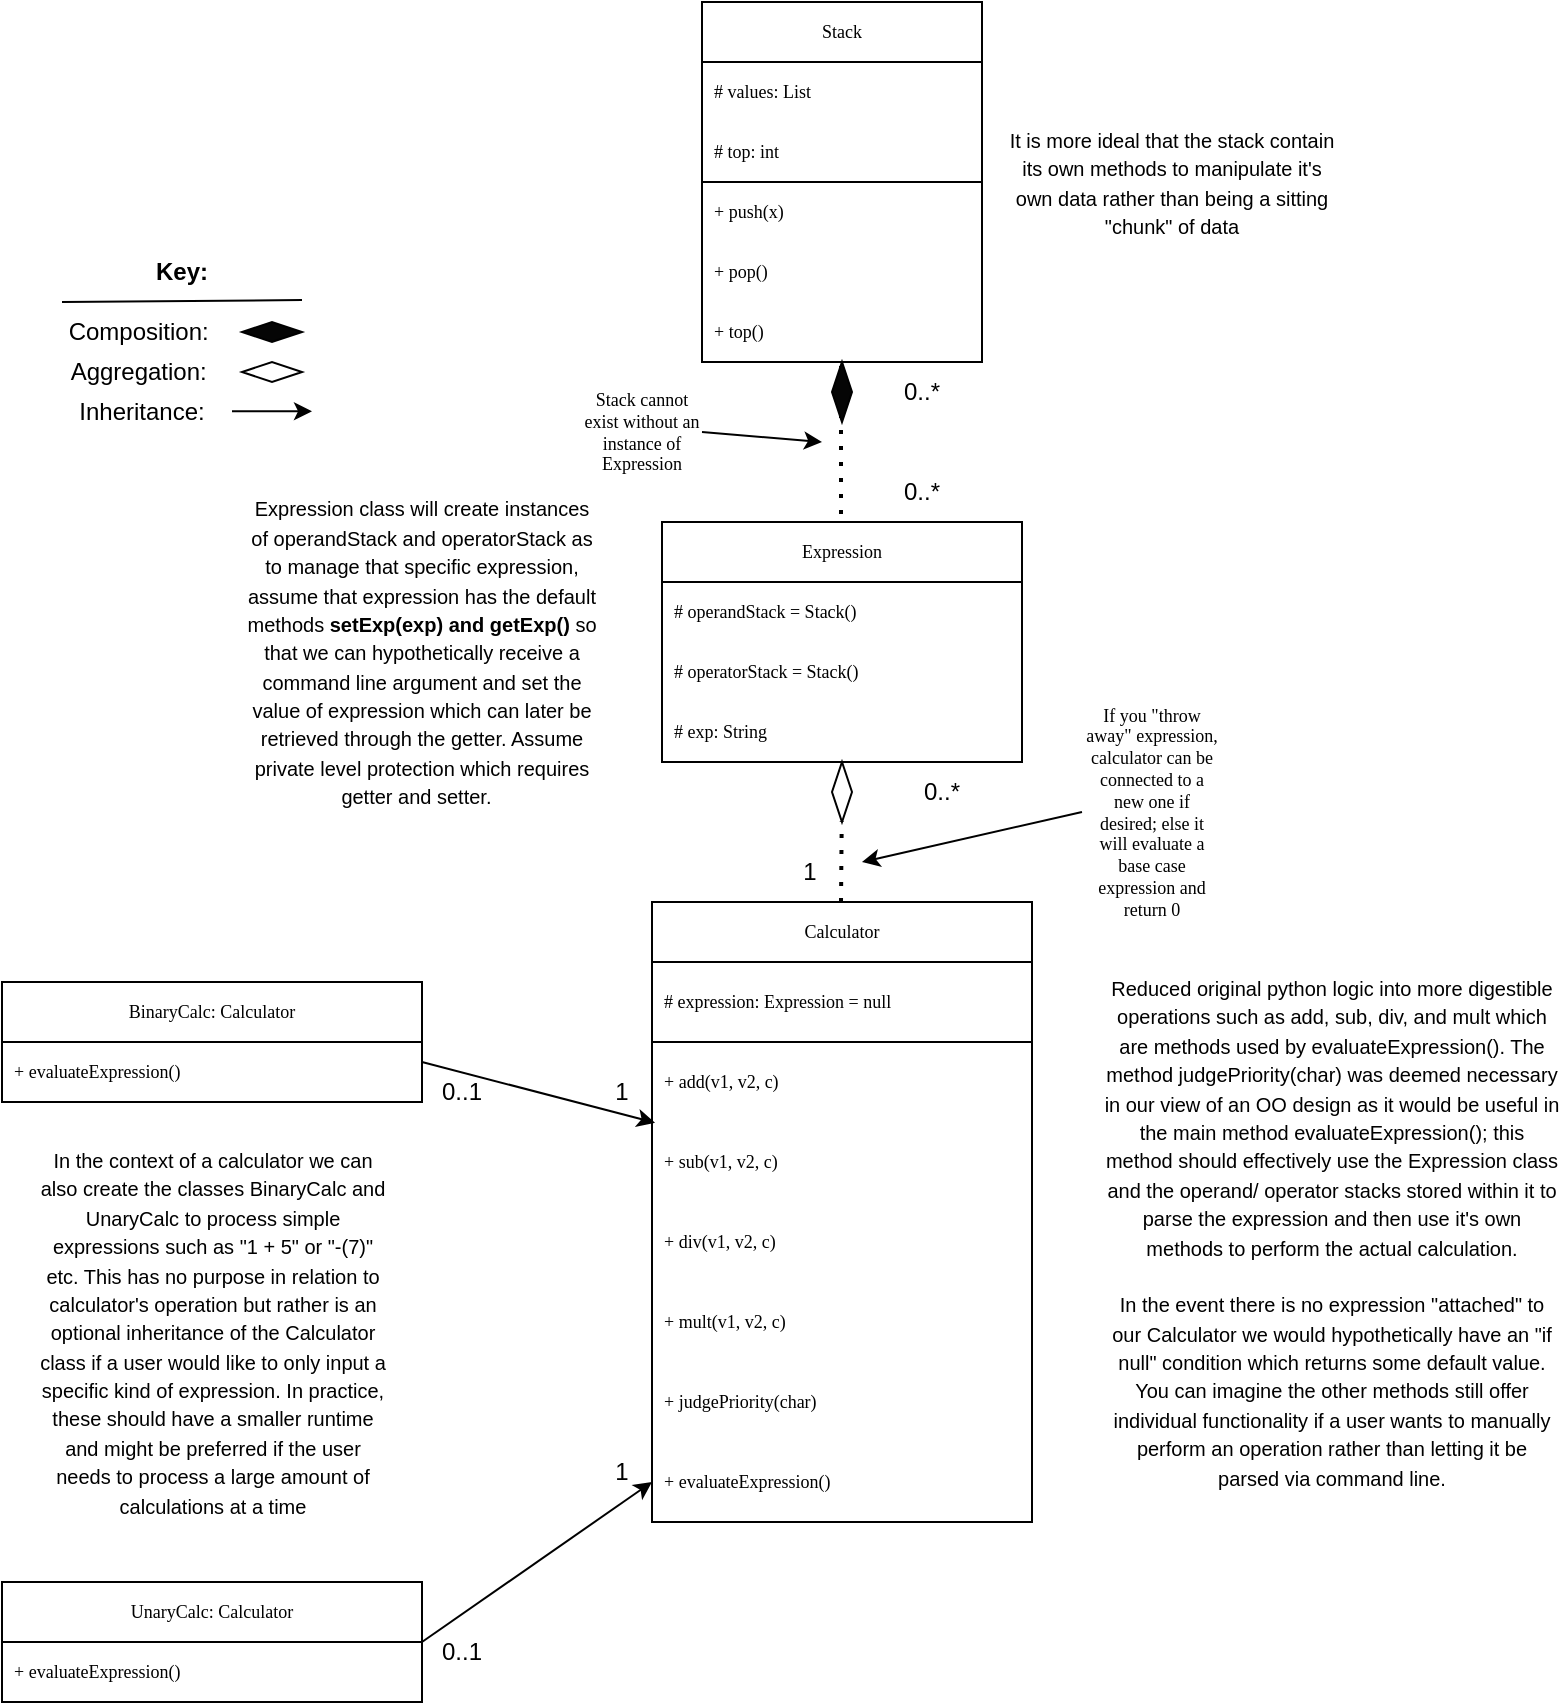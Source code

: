 <mxfile version="23.1.5" type="github">
  <diagram id="C5RBs43oDa-KdzZeNtuy" name="Page-1">
    <mxGraphModel dx="794" dy="459" grid="1" gridSize="10" guides="1" tooltips="1" connect="1" arrows="1" fold="1" page="1" pageScale="1" pageWidth="827" pageHeight="1169" math="0" shadow="0">
      <root>
        <mxCell id="WIyWlLk6GJQsqaUBKTNV-0" />
        <mxCell id="WIyWlLk6GJQsqaUBKTNV-1" parent="WIyWlLk6GJQsqaUBKTNV-0" />
        <mxCell id="__7aa9Ticv8BTrV1trAX-0" value="Stack" style="swimlane;fontStyle=0;childLayout=stackLayout;horizontal=1;startSize=30;horizontalStack=0;resizeParent=1;resizeParentMax=0;resizeLast=0;collapsible=1;marginBottom=0;whiteSpace=wrap;html=1;fontSize=9;fontFamily=Verdana;" parent="WIyWlLk6GJQsqaUBKTNV-1" vertex="1">
          <mxGeometry x="360" y="20" width="140" height="180" as="geometry" />
        </mxCell>
        <mxCell id="__7aa9Ticv8BTrV1trAX-1" value="# values: List" style="text;strokeColor=none;fillColor=none;align=left;verticalAlign=middle;spacingLeft=4;spacingRight=4;overflow=hidden;points=[[0,0.5],[1,0.5]];portConstraint=eastwest;rotatable=0;whiteSpace=wrap;html=1;fontSize=9;fontFamily=Verdana;" parent="__7aa9Ticv8BTrV1trAX-0" vertex="1">
          <mxGeometry y="30" width="140" height="30" as="geometry" />
        </mxCell>
        <mxCell id="__7aa9Ticv8BTrV1trAX-2" value="# top: int" style="text;strokeColor=none;fillColor=none;align=left;verticalAlign=middle;spacingLeft=4;spacingRight=4;overflow=hidden;points=[[0,0.5],[1,0.5]];portConstraint=eastwest;rotatable=0;whiteSpace=wrap;html=1;perimeterSpacing=4;fontSize=9;fontFamily=Verdana;" parent="__7aa9Ticv8BTrV1trAX-0" vertex="1">
          <mxGeometry y="60" width="140" height="30" as="geometry" />
        </mxCell>
        <mxCell id="X_dZzA1Fd2ce8JBZJcsr-10" value="" style="endArrow=none;html=1;rounded=0;" parent="__7aa9Ticv8BTrV1trAX-0" edge="1">
          <mxGeometry width="50" height="50" relative="1" as="geometry">
            <mxPoint y="90" as="sourcePoint" />
            <mxPoint x="140" y="90" as="targetPoint" />
          </mxGeometry>
        </mxCell>
        <mxCell id="X_dZzA1Fd2ce8JBZJcsr-5" value="+ push(x)" style="text;strokeColor=none;fillColor=none;align=left;verticalAlign=middle;spacingLeft=4;spacingRight=4;overflow=hidden;points=[[0,0.5],[1,0.5]];portConstraint=eastwest;rotatable=0;whiteSpace=wrap;html=1;perimeterSpacing=4;fontSize=9;fontFamily=Verdana;" parent="__7aa9Ticv8BTrV1trAX-0" vertex="1">
          <mxGeometry y="90" width="140" height="30" as="geometry" />
        </mxCell>
        <mxCell id="X_dZzA1Fd2ce8JBZJcsr-7" value="+ pop()" style="text;strokeColor=none;fillColor=none;align=left;verticalAlign=middle;spacingLeft=4;spacingRight=4;overflow=hidden;points=[[0,0.5],[1,0.5]];portConstraint=eastwest;rotatable=0;whiteSpace=wrap;html=1;perimeterSpacing=4;fontSize=9;fontFamily=Verdana;" parent="__7aa9Ticv8BTrV1trAX-0" vertex="1">
          <mxGeometry y="120" width="140" height="30" as="geometry" />
        </mxCell>
        <mxCell id="X_dZzA1Fd2ce8JBZJcsr-6" value="+ top()" style="text;strokeColor=none;fillColor=none;align=left;verticalAlign=middle;spacingLeft=4;spacingRight=4;overflow=hidden;points=[[0,0.5],[1,0.5]];portConstraint=eastwest;rotatable=0;whiteSpace=wrap;html=1;perimeterSpacing=4;fontSize=9;fontFamily=Verdana;" parent="__7aa9Ticv8BTrV1trAX-0" vertex="1">
          <mxGeometry y="150" width="140" height="30" as="geometry" />
        </mxCell>
        <mxCell id="zj9nEusKQUSDWfUNJ4dz-4" value="Calculator" style="swimlane;fontStyle=0;childLayout=stackLayout;horizontal=1;startSize=30;horizontalStack=0;resizeParent=1;resizeParentMax=0;resizeLast=0;collapsible=1;marginBottom=0;whiteSpace=wrap;html=1;fontSize=9;fontFamily=Verdana;" parent="WIyWlLk6GJQsqaUBKTNV-1" vertex="1">
          <mxGeometry x="335" y="470" width="190" height="310" as="geometry" />
        </mxCell>
        <mxCell id="TLz8Zv02OLpcTSxIptnl-0" value="# expression: Expression = null" style="text;strokeColor=none;fillColor=none;align=left;verticalAlign=middle;spacingLeft=4;spacingRight=4;overflow=hidden;points=[[0,0.5],[1,0.5]];portConstraint=eastwest;rotatable=0;whiteSpace=wrap;html=1;fontSize=9;fontFamily=Verdana;flipH=1;direction=east;" parent="zj9nEusKQUSDWfUNJ4dz-4" vertex="1">
          <mxGeometry y="30" width="190" height="40" as="geometry" />
        </mxCell>
        <mxCell id="TLz8Zv02OLpcTSxIptnl-3" value="" style="endArrow=none;html=1;rounded=0;fontSize=9;fontFamily=Verdana;" parent="zj9nEusKQUSDWfUNJ4dz-4" edge="1">
          <mxGeometry width="50" height="50" relative="1" as="geometry">
            <mxPoint y="70" as="sourcePoint" />
            <mxPoint x="190" y="70" as="targetPoint" />
          </mxGeometry>
        </mxCell>
        <mxCell id="X_dZzA1Fd2ce8JBZJcsr-1" value="+ add(v1, v2, c)" style="text;strokeColor=none;fillColor=none;align=left;verticalAlign=middle;spacingLeft=4;spacingRight=4;overflow=hidden;points=[[0,0.5],[1,0.5]];portConstraint=eastwest;rotatable=0;whiteSpace=wrap;html=1;fontSize=9;fontFamily=Verdana;flipH=1;direction=east;" parent="zj9nEusKQUSDWfUNJ4dz-4" vertex="1">
          <mxGeometry y="70" width="190" height="40" as="geometry" />
        </mxCell>
        <mxCell id="X_dZzA1Fd2ce8JBZJcsr-2" value="+ sub(v1, v2, c)" style="text;strokeColor=none;fillColor=none;align=left;verticalAlign=middle;spacingLeft=4;spacingRight=4;overflow=hidden;points=[[0,0.5],[1,0.5]];portConstraint=eastwest;rotatable=0;whiteSpace=wrap;html=1;fontSize=9;fontFamily=Verdana;flipH=1;direction=east;" parent="zj9nEusKQUSDWfUNJ4dz-4" vertex="1">
          <mxGeometry y="110" width="190" height="40" as="geometry" />
        </mxCell>
        <mxCell id="X_dZzA1Fd2ce8JBZJcsr-4" value="+ div(v1, v2, c)" style="text;strokeColor=none;fillColor=none;align=left;verticalAlign=middle;spacingLeft=4;spacingRight=4;overflow=hidden;points=[[0,0.5],[1,0.5]];portConstraint=eastwest;rotatable=0;whiteSpace=wrap;html=1;fontSize=9;fontFamily=Verdana;flipH=1;direction=east;" parent="zj9nEusKQUSDWfUNJ4dz-4" vertex="1">
          <mxGeometry y="150" width="190" height="40" as="geometry" />
        </mxCell>
        <mxCell id="X_dZzA1Fd2ce8JBZJcsr-3" value="+ mult(v1, v2, c)" style="text;strokeColor=none;fillColor=none;align=left;verticalAlign=middle;spacingLeft=4;spacingRight=4;overflow=hidden;points=[[0,0.5],[1,0.5]];portConstraint=eastwest;rotatable=0;whiteSpace=wrap;html=1;fontSize=9;fontFamily=Verdana;flipH=1;direction=east;" parent="zj9nEusKQUSDWfUNJ4dz-4" vertex="1">
          <mxGeometry y="190" width="190" height="40" as="geometry" />
        </mxCell>
        <mxCell id="X_dZzA1Fd2ce8JBZJcsr-14" value="+ judgePriority(char)" style="text;strokeColor=none;fillColor=none;align=left;verticalAlign=middle;spacingLeft=4;spacingRight=4;overflow=hidden;points=[[0,0.5],[1,0.5]];portConstraint=eastwest;rotatable=0;whiteSpace=wrap;html=1;fontSize=9;fontFamily=Verdana;flipH=1;direction=east;" parent="zj9nEusKQUSDWfUNJ4dz-4" vertex="1">
          <mxGeometry y="230" width="190" height="40" as="geometry" />
        </mxCell>
        <mxCell id="niL1JPbhFjUYnsxkRV-l-20" value="+ evaluateExpression()" style="text;strokeColor=none;fillColor=none;align=left;verticalAlign=middle;spacingLeft=4;spacingRight=4;overflow=hidden;points=[[0,0.5],[1,0.5]];portConstraint=eastwest;rotatable=0;whiteSpace=wrap;html=1;fontSize=9;fontFamily=Verdana;flipH=1;direction=east;" parent="zj9nEusKQUSDWfUNJ4dz-4" vertex="1">
          <mxGeometry y="270" width="190" height="40" as="geometry" />
        </mxCell>
        <mxCell id="zj9nEusKQUSDWfUNJ4dz-17" value="Expression" style="swimlane;fontStyle=0;childLayout=stackLayout;horizontal=1;startSize=30;horizontalStack=0;resizeParent=1;resizeParentMax=0;resizeLast=0;collapsible=1;marginBottom=0;whiteSpace=wrap;html=1;fontFamily=Verdana;fontSize=9;" parent="WIyWlLk6GJQsqaUBKTNV-1" vertex="1">
          <mxGeometry x="340" y="280" width="180" height="120" as="geometry" />
        </mxCell>
        <mxCell id="56Pns6lvImBQ5yIenC74-6" value="# operandStack = Stack()" style="text;strokeColor=none;fillColor=none;align=left;verticalAlign=middle;spacingLeft=4;spacingRight=4;overflow=hidden;points=[[0,0.5],[1,0.5]];portConstraint=eastwest;rotatable=0;whiteSpace=wrap;html=1;fontFamily=Verdana;fontSize=9;" parent="zj9nEusKQUSDWfUNJ4dz-17" vertex="1">
          <mxGeometry y="30" width="180" height="30" as="geometry" />
        </mxCell>
        <mxCell id="X_dZzA1Fd2ce8JBZJcsr-13" value="# operatorStack = Stack()" style="text;strokeColor=none;fillColor=none;align=left;verticalAlign=middle;spacingLeft=4;spacingRight=4;overflow=hidden;points=[[0,0.5],[1,0.5]];portConstraint=eastwest;rotatable=0;whiteSpace=wrap;html=1;fontFamily=Verdana;fontSize=9;" parent="zj9nEusKQUSDWfUNJ4dz-17" vertex="1">
          <mxGeometry y="60" width="180" height="30" as="geometry" />
        </mxCell>
        <mxCell id="TLz8Zv02OLpcTSxIptnl-4" value="# exp: String" style="text;strokeColor=none;fillColor=none;align=left;verticalAlign=middle;spacingLeft=4;spacingRight=4;overflow=hidden;points=[[0,0.5],[1,0.5]];portConstraint=eastwest;rotatable=0;whiteSpace=wrap;html=1;fontFamily=Verdana;fontSize=9;" parent="zj9nEusKQUSDWfUNJ4dz-17" vertex="1">
          <mxGeometry y="90" width="180" height="30" as="geometry" />
        </mxCell>
        <mxCell id="X_dZzA1Fd2ce8JBZJcsr-11" value="" style="endArrow=none;html=1;rounded=0;" parent="zj9nEusKQUSDWfUNJ4dz-17" edge="1">
          <mxGeometry width="50" height="50" relative="1" as="geometry">
            <mxPoint y="120" as="sourcePoint" />
            <mxPoint x="180" y="120" as="targetPoint" />
          </mxGeometry>
        </mxCell>
        <mxCell id="niL1JPbhFjUYnsxkRV-l-7" value="&lt;font style=&quot;font-size: 9px;&quot;&gt;Stack cannot exist without an instance of Expression&lt;/font&gt;" style="text;html=1;strokeColor=none;fillColor=none;align=center;verticalAlign=middle;whiteSpace=wrap;rounded=0;fontSize=9;fontFamily=Verdana;" parent="WIyWlLk6GJQsqaUBKTNV-1" vertex="1">
          <mxGeometry x="300" y="220" width="60" height="30" as="geometry" />
        </mxCell>
        <mxCell id="niL1JPbhFjUYnsxkRV-l-8" value="" style="endArrow=classic;html=1;rounded=0;fontSize=9;fontFamily=Verdana;exitX=1;exitY=0.5;exitDx=0;exitDy=0;" parent="WIyWlLk6GJQsqaUBKTNV-1" source="niL1JPbhFjUYnsxkRV-l-7" edge="1">
          <mxGeometry width="50" height="50" relative="1" as="geometry">
            <mxPoint x="410" y="150" as="sourcePoint" />
            <mxPoint x="420" y="240" as="targetPoint" />
            <Array as="points" />
          </mxGeometry>
        </mxCell>
        <mxCell id="9KeDiOwzfkS00fi0OyG--0" value="" style="endArrow=classic;html=1;rounded=0;fontSize=9;fontFamily=Verdana;exitX=0;exitY=0.5;exitDx=0;exitDy=0;" parent="WIyWlLk6GJQsqaUBKTNV-1" source="9KeDiOwzfkS00fi0OyG--1" edge="1">
          <mxGeometry width="50" height="50" relative="1" as="geometry">
            <mxPoint x="525" y="450" as="sourcePoint" />
            <mxPoint x="440" y="450" as="targetPoint" />
          </mxGeometry>
        </mxCell>
        <mxCell id="9KeDiOwzfkS00fi0OyG--1" value="If you &quot;throw away&quot; expression, calculator can be connected to a new one if desired; else it will evaluate a base case expression and return 0" style="rounded=0;whiteSpace=wrap;html=1;strokeColor=none;fillColor=none;fontSize=9;fontFamily=Verdana;" parent="WIyWlLk6GJQsqaUBKTNV-1" vertex="1">
          <mxGeometry x="550" y="410" width="70" height="30" as="geometry" />
        </mxCell>
        <mxCell id="TLz8Zv02OLpcTSxIptnl-11" value="BinaryCalc: Calculator" style="swimlane;fontStyle=0;childLayout=stackLayout;horizontal=1;startSize=30;horizontalStack=0;resizeParent=1;resizeParentMax=0;resizeLast=0;collapsible=1;marginBottom=0;whiteSpace=wrap;html=1;fontSize=9;fontFamily=Verdana;" parent="WIyWlLk6GJQsqaUBKTNV-1" vertex="1">
          <mxGeometry x="10" y="510" width="210" height="60" as="geometry" />
        </mxCell>
        <mxCell id="TLz8Zv02OLpcTSxIptnl-12" value="+ evaluateExpression()&amp;nbsp;" style="text;strokeColor=none;fillColor=none;align=left;verticalAlign=middle;spacingLeft=4;spacingRight=4;overflow=hidden;points=[[0,0.5],[1,0.5]];portConstraint=eastwest;rotatable=0;whiteSpace=wrap;html=1;fontSize=9;fontFamily=Verdana;" parent="TLz8Zv02OLpcTSxIptnl-11" vertex="1">
          <mxGeometry y="30" width="210" height="30" as="geometry" />
        </mxCell>
        <mxCell id="TLz8Zv02OLpcTSxIptnl-15" value="UnaryCalc: Calculator" style="swimlane;fontStyle=0;childLayout=stackLayout;horizontal=1;startSize=30;horizontalStack=0;resizeParent=1;resizeParentMax=0;resizeLast=0;collapsible=1;marginBottom=0;whiteSpace=wrap;html=1;fontSize=9;fontFamily=Verdana;" parent="WIyWlLk6GJQsqaUBKTNV-1" vertex="1">
          <mxGeometry x="10" y="810" width="210" height="60" as="geometry" />
        </mxCell>
        <mxCell id="TLz8Zv02OLpcTSxIptnl-16" value="+ evaluateExpression()" style="text;strokeColor=none;fillColor=none;align=left;verticalAlign=middle;spacingLeft=4;spacingRight=4;overflow=hidden;points=[[0,0.5],[1,0.5]];portConstraint=eastwest;rotatable=0;whiteSpace=wrap;html=1;fontSize=9;fontFamily=Verdana;" parent="TLz8Zv02OLpcTSxIptnl-15" vertex="1">
          <mxGeometry y="30" width="210" height="30" as="geometry" />
        </mxCell>
        <mxCell id="X_dZzA1Fd2ce8JBZJcsr-8" value="" style="endArrow=none;dashed=1;html=1;dashPattern=1 3;strokeWidth=2;rounded=0;exitX=0.5;exitY=0;exitDx=0;exitDy=0;" parent="WIyWlLk6GJQsqaUBKTNV-1" edge="1">
          <mxGeometry width="50" height="50" relative="1" as="geometry">
            <mxPoint x="429.5" y="276" as="sourcePoint" />
            <mxPoint x="429.5" y="200" as="targetPoint" />
          </mxGeometry>
        </mxCell>
        <mxCell id="X_dZzA1Fd2ce8JBZJcsr-15" value="" style="endArrow=none;dashed=1;html=1;dashPattern=1 3;strokeWidth=2;rounded=0;exitX=0.5;exitY=0;exitDx=0;exitDy=0;" parent="WIyWlLk6GJQsqaUBKTNV-1" source="8mmKfWHj2jW7nFUSoCFk-19" edge="1">
          <mxGeometry width="50" height="50" relative="1" as="geometry">
            <mxPoint x="429.5" y="470" as="sourcePoint" />
            <mxPoint x="430" y="400" as="targetPoint" />
          </mxGeometry>
        </mxCell>
        <mxCell id="X_dZzA1Fd2ce8JBZJcsr-16" value="0..*" style="text;html=1;strokeColor=none;fillColor=none;align=center;verticalAlign=middle;whiteSpace=wrap;rounded=0;" parent="WIyWlLk6GJQsqaUBKTNV-1" vertex="1">
          <mxGeometry x="450" y="400" width="60" height="30" as="geometry" />
        </mxCell>
        <mxCell id="X_dZzA1Fd2ce8JBZJcsr-17" value="1" style="text;html=1;strokeColor=none;fillColor=none;align=center;verticalAlign=middle;whiteSpace=wrap;rounded=0;" parent="WIyWlLk6GJQsqaUBKTNV-1" vertex="1">
          <mxGeometry x="384" y="440" width="60" height="30" as="geometry" />
        </mxCell>
        <mxCell id="X_dZzA1Fd2ce8JBZJcsr-18" value="0..1" style="text;html=1;strokeColor=none;fillColor=none;align=center;verticalAlign=middle;whiteSpace=wrap;rounded=0;" parent="WIyWlLk6GJQsqaUBKTNV-1" vertex="1">
          <mxGeometry x="210" y="550" width="60" height="30" as="geometry" />
        </mxCell>
        <mxCell id="X_dZzA1Fd2ce8JBZJcsr-19" value="0..1" style="text;html=1;strokeColor=none;fillColor=none;align=center;verticalAlign=middle;whiteSpace=wrap;rounded=0;" parent="WIyWlLk6GJQsqaUBKTNV-1" vertex="1">
          <mxGeometry x="210" y="830" width="60" height="30" as="geometry" />
        </mxCell>
        <mxCell id="X_dZzA1Fd2ce8JBZJcsr-21" value="0..*" style="text;html=1;strokeColor=none;fillColor=none;align=center;verticalAlign=middle;whiteSpace=wrap;rounded=0;" parent="WIyWlLk6GJQsqaUBKTNV-1" vertex="1">
          <mxGeometry x="440" y="200" width="60" height="30" as="geometry" />
        </mxCell>
        <mxCell id="X_dZzA1Fd2ce8JBZJcsr-22" value="1" style="text;html=1;strokeColor=none;fillColor=none;align=center;verticalAlign=middle;whiteSpace=wrap;rounded=0;" parent="WIyWlLk6GJQsqaUBKTNV-1" vertex="1">
          <mxGeometry x="290" y="740" width="60" height="30" as="geometry" />
        </mxCell>
        <mxCell id="X_dZzA1Fd2ce8JBZJcsr-23" value="1" style="text;html=1;strokeColor=none;fillColor=none;align=center;verticalAlign=middle;whiteSpace=wrap;rounded=0;" parent="WIyWlLk6GJQsqaUBKTNV-1" vertex="1">
          <mxGeometry x="290" y="550" width="60" height="30" as="geometry" />
        </mxCell>
        <mxCell id="X_dZzA1Fd2ce8JBZJcsr-24" value="0..*" style="text;html=1;strokeColor=none;fillColor=none;align=center;verticalAlign=middle;whiteSpace=wrap;rounded=0;" parent="WIyWlLk6GJQsqaUBKTNV-1" vertex="1">
          <mxGeometry x="440" y="250" width="60" height="30" as="geometry" />
        </mxCell>
        <mxCell id="X_dZzA1Fd2ce8JBZJcsr-28" value="" style="endArrow=classic;html=1;rounded=0;" parent="WIyWlLk6GJQsqaUBKTNV-1" edge="1">
          <mxGeometry width="50" height="50" relative="1" as="geometry">
            <mxPoint x="260" y="730" as="sourcePoint" />
            <mxPoint x="260" y="730" as="targetPoint" />
          </mxGeometry>
        </mxCell>
        <mxCell id="8mmKfWHj2jW7nFUSoCFk-3" value="" style="rhombus;whiteSpace=wrap;html=1;fillColor=#050505;rotation=90;" parent="WIyWlLk6GJQsqaUBKTNV-1" vertex="1">
          <mxGeometry x="140" y="170" width="10" height="30" as="geometry" />
        </mxCell>
        <mxCell id="8mmKfWHj2jW7nFUSoCFk-10" value="&lt;b&gt;Key:&lt;/b&gt;" style="text;html=1;strokeColor=none;fillColor=none;align=center;verticalAlign=middle;whiteSpace=wrap;rounded=0;" parent="WIyWlLk6GJQsqaUBKTNV-1" vertex="1">
          <mxGeometry x="70" y="140" width="60" height="30" as="geometry" />
        </mxCell>
        <mxCell id="8mmKfWHj2jW7nFUSoCFk-11" value="Composition:&amp;nbsp;" style="text;html=1;strokeColor=none;fillColor=none;align=center;verticalAlign=middle;whiteSpace=wrap;rounded=0;" parent="WIyWlLk6GJQsqaUBKTNV-1" vertex="1">
          <mxGeometry x="50" y="170" width="60" height="30" as="geometry" />
        </mxCell>
        <mxCell id="8mmKfWHj2jW7nFUSoCFk-14" value="Aggregation:&amp;nbsp;" style="text;html=1;strokeColor=none;fillColor=none;align=center;verticalAlign=middle;whiteSpace=wrap;rounded=0;" parent="WIyWlLk6GJQsqaUBKTNV-1" vertex="1">
          <mxGeometry x="50" y="190" width="60" height="30" as="geometry" />
        </mxCell>
        <mxCell id="8mmKfWHj2jW7nFUSoCFk-16" value="" style="rhombus;whiteSpace=wrap;html=1;rotation=90;" parent="WIyWlLk6GJQsqaUBKTNV-1" vertex="1">
          <mxGeometry x="140" y="190" width="10" height="30" as="geometry" />
        </mxCell>
        <mxCell id="8mmKfWHj2jW7nFUSoCFk-17" value="" style="endArrow=none;html=1;rounded=0;exitX=0;exitY=0;exitDx=0;exitDy=0;" parent="WIyWlLk6GJQsqaUBKTNV-1" edge="1">
          <mxGeometry width="50" height="50" relative="1" as="geometry">
            <mxPoint x="40" y="170" as="sourcePoint" />
            <mxPoint x="160" y="169" as="targetPoint" />
          </mxGeometry>
        </mxCell>
        <mxCell id="8mmKfWHj2jW7nFUSoCFk-20" value="" style="endArrow=none;dashed=1;html=1;dashPattern=1 3;strokeWidth=2;rounded=0;exitX=0.5;exitY=0;exitDx=0;exitDy=0;" parent="WIyWlLk6GJQsqaUBKTNV-1" target="8mmKfWHj2jW7nFUSoCFk-19" edge="1">
          <mxGeometry width="50" height="50" relative="1" as="geometry">
            <mxPoint x="429.5" y="470" as="sourcePoint" />
            <mxPoint x="430" y="400" as="targetPoint" />
          </mxGeometry>
        </mxCell>
        <mxCell id="8mmKfWHj2jW7nFUSoCFk-19" value="" style="rhombus;whiteSpace=wrap;html=1;" parent="WIyWlLk6GJQsqaUBKTNV-1" vertex="1">
          <mxGeometry x="425" y="400" width="10" height="30" as="geometry" />
        </mxCell>
        <mxCell id="8mmKfWHj2jW7nFUSoCFk-21" value="" style="rhombus;whiteSpace=wrap;html=1;fillColor=#050505;rotation=0;" parent="WIyWlLk6GJQsqaUBKTNV-1" vertex="1">
          <mxGeometry x="425" y="200" width="10" height="30" as="geometry" />
        </mxCell>
        <mxCell id="8mmKfWHj2jW7nFUSoCFk-22" value="" style="endArrow=classic;html=1;rounded=0;entryX=0.992;entryY=0.009;entryDx=0;entryDy=0;entryPerimeter=0;exitX=1;exitY=0.333;exitDx=0;exitDy=0;exitPerimeter=0;" parent="WIyWlLk6GJQsqaUBKTNV-1" source="TLz8Zv02OLpcTSxIptnl-12" target="X_dZzA1Fd2ce8JBZJcsr-2" edge="1">
          <mxGeometry width="50" height="50" relative="1" as="geometry">
            <mxPoint x="230" y="590" as="sourcePoint" />
            <mxPoint x="200" y="640" as="targetPoint" />
          </mxGeometry>
        </mxCell>
        <mxCell id="8mmKfWHj2jW7nFUSoCFk-23" value="" style="endArrow=classic;html=1;rounded=0;entryX=0;entryY=0.5;entryDx=0;entryDy=0;" parent="WIyWlLk6GJQsqaUBKTNV-1" target="niL1JPbhFjUYnsxkRV-l-20" edge="1">
          <mxGeometry width="50" height="50" relative="1" as="geometry">
            <mxPoint x="220" y="840" as="sourcePoint" />
            <mxPoint x="270" y="790" as="targetPoint" />
          </mxGeometry>
        </mxCell>
        <mxCell id="8mmKfWHj2jW7nFUSoCFk-24" value="Inheritance:" style="text;html=1;strokeColor=none;fillColor=none;align=center;verticalAlign=middle;whiteSpace=wrap;rounded=0;" parent="WIyWlLk6GJQsqaUBKTNV-1" vertex="1">
          <mxGeometry x="50" y="210" width="60" height="30" as="geometry" />
        </mxCell>
        <mxCell id="8mmKfWHj2jW7nFUSoCFk-25" value="" style="endArrow=classic;html=1;rounded=0;" parent="WIyWlLk6GJQsqaUBKTNV-1" edge="1">
          <mxGeometry width="50" height="50" relative="1" as="geometry">
            <mxPoint x="125" y="224.66" as="sourcePoint" />
            <mxPoint x="165" y="224.66" as="targetPoint" />
          </mxGeometry>
        </mxCell>
        <mxCell id="8mmKfWHj2jW7nFUSoCFk-26" value="&lt;font style=&quot;font-size: 10px;&quot;&gt;In the context of a calculator we can also create the classes BinaryCalc and UnaryCalc to process simple expressions such as &quot;1 + 5&quot; or &quot;-(7)&quot; etc. This has no purpose in relation to calculator&#39;s operation but rather is an optional inheritance of the Calculator class if a user would like to only input a specific kind of expression. In practice, these should have a smaller runtime and might be preferred if the user needs to process a large amount of calculations at a time&lt;/font&gt;" style="text;html=1;strokeColor=none;fillColor=none;align=center;verticalAlign=middle;whiteSpace=wrap;rounded=0;" parent="WIyWlLk6GJQsqaUBKTNV-1" vertex="1">
          <mxGeometry x="27.5" y="670" width="175" height="30" as="geometry" />
        </mxCell>
        <mxCell id="8mmKfWHj2jW7nFUSoCFk-27" value="&lt;font style=&quot;font-size: 10px;&quot;&gt;Reduced original python logic into more digestible operations such as add, sub, div, and mult which are methods used by evaluateExpression(). The method judgePriority(char) was deemed necessary in our view of an OO design as it would be useful in the main method evaluateExpression(); this method should effectively use the Expression class and the operand/ operator stacks stored within it to parse the expression and then use it&#39;s own methods to perform the actual calculation.&lt;br&gt;&lt;br&gt;In the event there is no expression &quot;attached&quot; to our Calculator we would hypothetically have an &quot;if null&quot; condition which returns some default value. You can imagine the other methods still offer individual functionality if a user wants to manually perform an operation rather than letting it be parsed via command line.&lt;br&gt;&lt;/font&gt;" style="text;html=1;strokeColor=none;fillColor=none;align=center;verticalAlign=middle;whiteSpace=wrap;rounded=0;" parent="WIyWlLk6GJQsqaUBKTNV-1" vertex="1">
          <mxGeometry x="560" y="620" width="230" height="30" as="geometry" />
        </mxCell>
        <mxCell id="8mmKfWHj2jW7nFUSoCFk-28" value="&lt;font style=&quot;font-size: 10px;&quot;&gt;It is more ideal that the stack contain its own methods to manipulate it&#39;s own data rather than being a sitting &quot;chunk&quot; of data&lt;/font&gt;" style="text;html=1;strokeColor=none;fillColor=none;align=center;verticalAlign=middle;whiteSpace=wrap;rounded=0;" parent="WIyWlLk6GJQsqaUBKTNV-1" vertex="1">
          <mxGeometry x="510" y="95" width="170" height="30" as="geometry" />
        </mxCell>
        <mxCell id="8mmKfWHj2jW7nFUSoCFk-29" value="&lt;font style=&quot;font-size: 10px;&quot;&gt;Expression class will create instances of operandStack and operatorStack as to manage that specific expression, assume that expression has the default methods &lt;b&gt;setExp(exp) and getExp() &lt;/b&gt;so that we can hypothetically receive a command line argument and set the value of expression which can later be retrieved through the getter. Assume private level protection which requires getter and setter.&amp;nbsp;&amp;nbsp;&lt;/font&gt;" style="text;html=1;strokeColor=none;fillColor=none;align=center;verticalAlign=middle;whiteSpace=wrap;rounded=0;" parent="WIyWlLk6GJQsqaUBKTNV-1" vertex="1">
          <mxGeometry x="130" y="330" width="180" height="30" as="geometry" />
        </mxCell>
      </root>
    </mxGraphModel>
  </diagram>
</mxfile>
